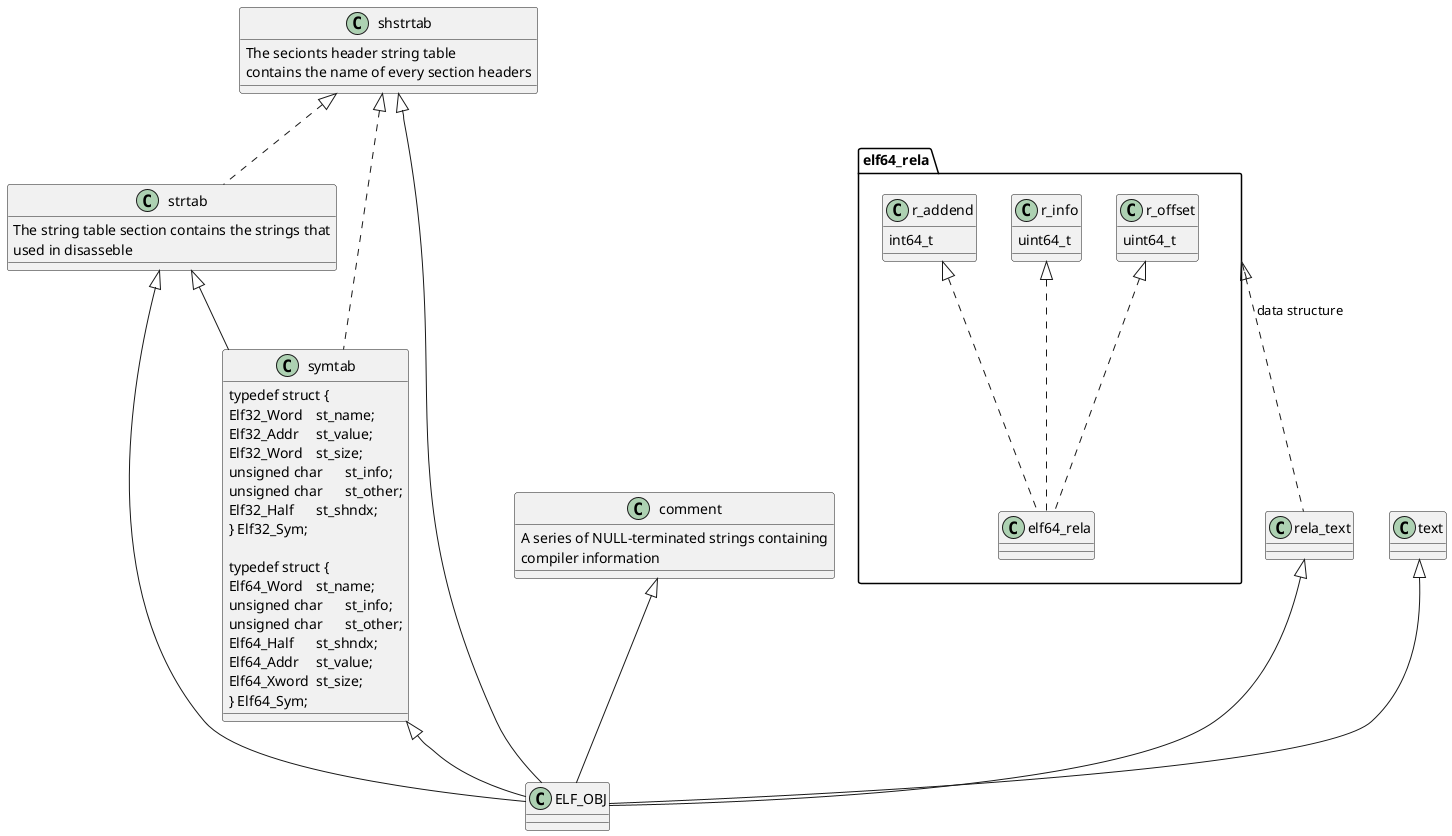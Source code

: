 @startuml
class shstrtab{
    The secionts header string table 
    contains the name of every section headers
}

class strtab {
    The string table section contains the strings that 
    used in disasseble
}

class symtab {
    typedef struct {
	Elf32_Word	st_name;
	Elf32_Addr	st_value;
	Elf32_Word	st_size;
	unsigned char	st_info;
	unsigned char	st_other;
	Elf32_Half	st_shndx;
} Elf32_Sym;

typedef struct {
	Elf64_Word	st_name;
	unsigned char	st_info;
	unsigned char	st_other;
	Elf64_Half	st_shndx;
	Elf64_Addr	st_value;
	Elf64_Xword	st_size;
} Elf64_Sym;
}

class comment {
    A series of NULL-terminated strings containing 
    compiler information
}

strtab <|-- symtab
shstrtab <|.. symtab
shstrtab <|.. strtab

package elf64_rela {
    class r_offset{
        uint64_t
    }
    class r_info{
        uint64_t
    }
    class r_addend {
        int64_t
    }
    r_offset <|.. elf64_rela
    r_info <|.. elf64_rela
    r_addend <|.. elf64_rela
}
class ELF_OBJ{
}

shstrtab <|-- ELF_OBJ
strtab <|-- ELF_OBJ
symtab <|-- ELF_OBJ
comment <|-- ELF_OBJ
rela_text <|-- ELF_OBJ
text <|-- ELF_OBJ
elf64_rela <|.. rela_text : data structure
@enduml